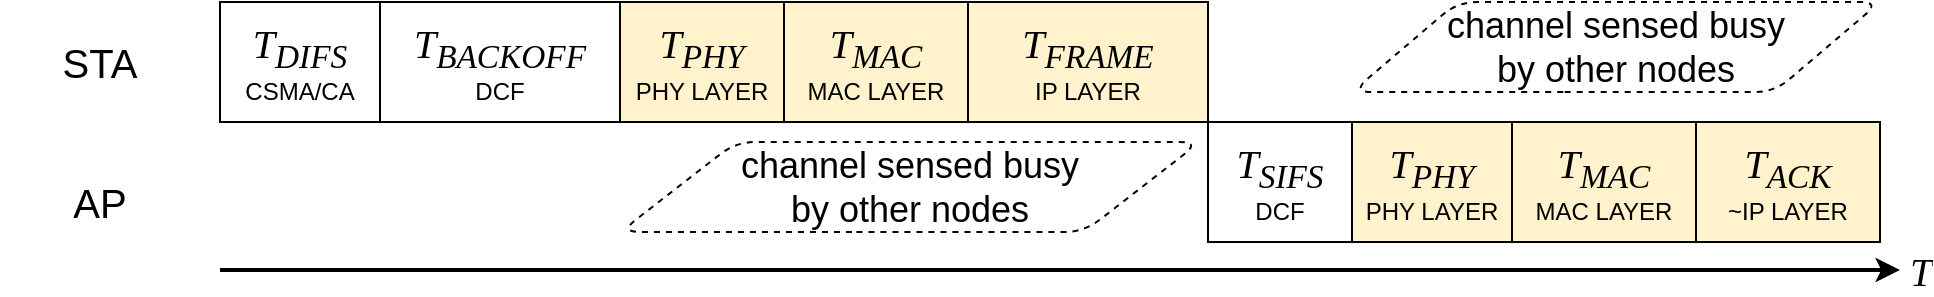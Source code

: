 <mxfile version="10.8.0" type="device"><diagram id="Bo9c-u4YAc_3wkCqcaPV" name="Page-1"><mxGraphModel dx="1671" dy="595" grid="1" gridSize="10" guides="1" tooltips="1" connect="1" arrows="1" fold="1" page="1" pageScale="1" pageWidth="827" pageHeight="1169" math="0" shadow="0"><root><mxCell id="0"/><mxCell id="1" parent="0"/><mxCell id="pxSu3G8HZsrnEJ05kgnI-1" value="&lt;span style=&quot;font-size: 20px&quot;&gt;&lt;i&gt;&lt;font face=&quot;Georgia&quot;&gt;T&lt;sub&gt;DIFS&lt;br&gt;&lt;/sub&gt;&lt;/font&gt;&lt;/i&gt;&lt;/span&gt;CSMA/CA&lt;br&gt;" style="rounded=0;whiteSpace=wrap;html=1;" parent="1" vertex="1"><mxGeometry x="20" y="20" width="80" height="60" as="geometry"/></mxCell><mxCell id="pxSu3G8HZsrnEJ05kgnI-2" value="&lt;i&gt;&lt;font face=&quot;Georgia&quot;&gt;&lt;span style=&quot;font-size: 20px&quot;&gt;T&lt;sub&gt;BACKOFF&lt;br&gt;&lt;/sub&gt;&lt;/span&gt;&lt;/font&gt;&lt;/i&gt;DCF&lt;br&gt;" style="rounded=0;whiteSpace=wrap;html=1;" parent="1" vertex="1"><mxGeometry x="100" y="20" width="120" height="60" as="geometry"/></mxCell><mxCell id="pxSu3G8HZsrnEJ05kgnI-4" value="&lt;i&gt;&lt;font face=&quot;Georgia&quot;&gt;&lt;span style=&quot;font-size: 20px&quot;&gt;T&lt;sub&gt;PHY&lt;br&gt;&lt;/sub&gt;&lt;/span&gt;&lt;/font&gt;&lt;/i&gt;PHY LAYER&lt;br&gt;" style="rounded=0;whiteSpace=wrap;html=1;fillColor=#fff2cc;strokeColor=#000000;" parent="1" vertex="1"><mxGeometry x="220" y="20" width="82" height="60" as="geometry"/></mxCell><mxCell id="pxSu3G8HZsrnEJ05kgnI-6" value="&lt;i&gt;&lt;font face=&quot;Georgia&quot;&gt;&lt;span style=&quot;font-size: 20px&quot;&gt;T&lt;sub&gt;MAC&lt;br&gt;&lt;/sub&gt;&lt;/span&gt;&lt;/font&gt;&lt;/i&gt;MAC LAYER&lt;br&gt;" style="rounded=0;whiteSpace=wrap;html=1;fillColor=#fff2cc;strokeColor=#000000;" parent="1" vertex="1"><mxGeometry x="302" y="20" width="92" height="60" as="geometry"/></mxCell><mxCell id="pxSu3G8HZsrnEJ05kgnI-8" value="&lt;i&gt;&lt;font face=&quot;Georgia&quot;&gt;&lt;span style=&quot;font-size: 20px&quot;&gt;T&lt;sub&gt;FRAME&lt;br&gt;&lt;/sub&gt;&lt;/span&gt;&lt;/font&gt;&lt;/i&gt;IP LAYER&lt;br&gt;" style="rounded=0;whiteSpace=wrap;html=1;fillColor=#fff2cc;strokeColor=#000000;" parent="1" vertex="1"><mxGeometry x="394" y="20" width="120" height="60" as="geometry"/></mxCell><mxCell id="pxSu3G8HZsrnEJ05kgnI-12" value="&lt;i&gt;&lt;font face=&quot;Georgia&quot;&gt;&lt;span style=&quot;font-size: 20px&quot;&gt;T&lt;sub&gt;SIFS&lt;br&gt;&lt;/sub&gt;&lt;/span&gt;&lt;/font&gt;&lt;/i&gt;DCF&lt;br&gt;" style="rounded=0;whiteSpace=wrap;html=1;" parent="1" vertex="1"><mxGeometry x="514" y="80" width="72" height="60" as="geometry"/></mxCell><mxCell id="pxSu3G8HZsrnEJ05kgnI-14" value="&lt;i&gt;&lt;font face=&quot;Georgia&quot;&gt;&lt;span style=&quot;font-size: 20px&quot;&gt;T&lt;sub&gt;PHY&lt;br&gt;&lt;/sub&gt;&lt;/span&gt;&lt;/font&gt;&lt;/i&gt;PHY LAYER&lt;br&gt;" style="rounded=0;whiteSpace=wrap;html=1;fillColor=#fff2cc;strokeColor=#000000;" parent="1" vertex="1"><mxGeometry x="586" y="80" width="80" height="60" as="geometry"/></mxCell><mxCell id="pxSu3G8HZsrnEJ05kgnI-16" value="" style="endArrow=classic;html=1;strokeWidth=2;" parent="1" edge="1"><mxGeometry width="50" height="50" relative="1" as="geometry"><mxPoint x="20" y="154" as="sourcePoint"/><mxPoint x="860" y="154" as="targetPoint"/></mxGeometry></mxCell><mxCell id="pxSu3G8HZsrnEJ05kgnI-17" value="T" style="text;html=1;resizable=0;points=[];align=center;verticalAlign=middle;labelBackgroundColor=#ffffff;fontSize=20;fontFamily=Georgia;fontStyle=2" parent="pxSu3G8HZsrnEJ05kgnI-16" vertex="1" connectable="0"><mxGeometry x="0.298" y="-2" relative="1" as="geometry"><mxPoint x="305" y="-2" as="offset"/></mxGeometry></mxCell><mxCell id="pxSu3G8HZsrnEJ05kgnI-18" value="&lt;i&gt;&lt;font face=&quot;Georgia&quot;&gt;&lt;span style=&quot;font-size: 20px&quot;&gt;T&lt;sub&gt;MAC&lt;br&gt;&lt;/sub&gt;&lt;/span&gt;&lt;/font&gt;&lt;/i&gt;MAC LAYER&lt;br&gt;" style="rounded=0;whiteSpace=wrap;html=1;fillColor=#fff2cc;strokeColor=#000000;" parent="1" vertex="1"><mxGeometry x="666" y="80" width="92" height="60" as="geometry"/></mxCell><mxCell id="pxSu3G8HZsrnEJ05kgnI-20" value="&lt;i&gt;&lt;font face=&quot;Georgia&quot;&gt;&lt;span style=&quot;font-size: 20px&quot;&gt;T&lt;sub&gt;ACK&lt;br&gt;&lt;/sub&gt;&lt;/span&gt;&lt;/font&gt;&lt;/i&gt;~IP LAYER&lt;br&gt;" style="rounded=0;whiteSpace=wrap;html=1;fillColor=#fff2cc;strokeColor=#000000;" parent="1" vertex="1"><mxGeometry x="758" y="80" width="92" height="60" as="geometry"/></mxCell><mxCell id="ei5Nt1VDELQGUiIdQSaR-1" value="&lt;font style=&quot;font-size: 20px&quot;&gt;STA&lt;/font&gt;" style="rounded=1;whiteSpace=wrap;html=1;strokeColor=none;fillColor=none;" vertex="1" parent="1"><mxGeometry x="-90" y="30" width="100" height="40" as="geometry"/></mxCell><mxCell id="ei5Nt1VDELQGUiIdQSaR-2" value="&lt;font style=&quot;font-size: 20px&quot;&gt;AP&lt;/font&gt;" style="rounded=1;whiteSpace=wrap;html=1;strokeColor=none;fillColor=none;" vertex="1" parent="1"><mxGeometry x="-90" y="100" width="100" height="40" as="geometry"/></mxCell><mxCell id="ei5Nt1VDELQGUiIdQSaR-7" value="channel sensed busy &lt;br&gt;by other nodes" style="shape=parallelogram;perimeter=parallelogramPerimeter;whiteSpace=wrap;html=1;rounded=1;strokeColor=#000000;strokeWidth=1;fontSize=18;dashed=1;" vertex="1" parent="1"><mxGeometry x="220" y="90" width="290" height="45" as="geometry"/></mxCell><mxCell id="ei5Nt1VDELQGUiIdQSaR-8" value="channel sensed busy &lt;br&gt;by other nodes" style="shape=parallelogram;perimeter=parallelogramPerimeter;whiteSpace=wrap;html=1;rounded=1;strokeColor=#000000;strokeWidth=1;fontSize=18;dashed=1;" vertex="1" parent="1"><mxGeometry x="586" y="20" width="264" height="45" as="geometry"/></mxCell></root></mxGraphModel></diagram></mxfile>